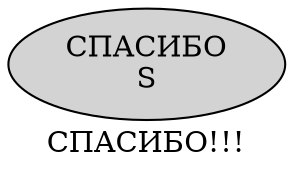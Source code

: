 digraph SENTENCE_636 {
	graph [label="СПАСИБО!!!"]
	node [style=filled]
		0 [label="СПАСИБО
S" color="" fillcolor=lightgray penwidth=1 shape=ellipse]
}